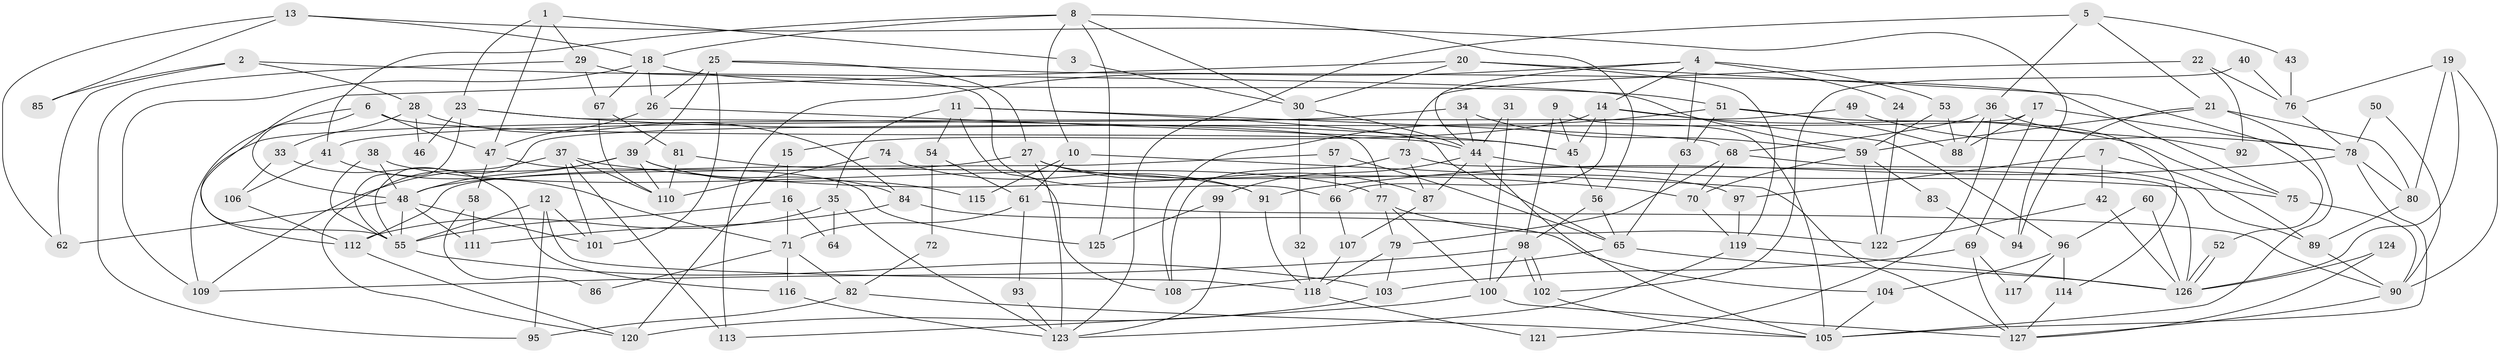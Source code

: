 // Generated by graph-tools (version 1.1) at 2025/11/02/27/25 16:11:24]
// undirected, 127 vertices, 254 edges
graph export_dot {
graph [start="1"]
  node [color=gray90,style=filled];
  1;
  2;
  3;
  4;
  5;
  6;
  7;
  8;
  9;
  10;
  11;
  12;
  13;
  14;
  15;
  16;
  17;
  18;
  19;
  20;
  21;
  22;
  23;
  24;
  25;
  26;
  27;
  28;
  29;
  30;
  31;
  32;
  33;
  34;
  35;
  36;
  37;
  38;
  39;
  40;
  41;
  42;
  43;
  44;
  45;
  46;
  47;
  48;
  49;
  50;
  51;
  52;
  53;
  54;
  55;
  56;
  57;
  58;
  59;
  60;
  61;
  62;
  63;
  64;
  65;
  66;
  67;
  68;
  69;
  70;
  71;
  72;
  73;
  74;
  75;
  76;
  77;
  78;
  79;
  80;
  81;
  82;
  83;
  84;
  85;
  86;
  87;
  88;
  89;
  90;
  91;
  92;
  93;
  94;
  95;
  96;
  97;
  98;
  99;
  100;
  101;
  102;
  103;
  104;
  105;
  106;
  107;
  108;
  109;
  110;
  111;
  112;
  113;
  114;
  115;
  116;
  117;
  118;
  119;
  120;
  121;
  122;
  123;
  124;
  125;
  126;
  127;
  1 -- 23;
  1 -- 47;
  1 -- 3;
  1 -- 29;
  2 -- 28;
  2 -- 59;
  2 -- 62;
  2 -- 85;
  3 -- 30;
  4 -- 113;
  4 -- 44;
  4 -- 14;
  4 -- 24;
  4 -- 53;
  4 -- 63;
  5 -- 36;
  5 -- 123;
  5 -- 21;
  5 -- 43;
  6 -- 48;
  6 -- 109;
  6 -- 44;
  6 -- 47;
  7 -- 97;
  7 -- 89;
  7 -- 42;
  8 -- 18;
  8 -- 30;
  8 -- 10;
  8 -- 41;
  8 -- 56;
  8 -- 125;
  9 -- 105;
  9 -- 98;
  9 -- 45;
  10 -- 61;
  10 -- 115;
  10 -- 127;
  11 -- 68;
  11 -- 65;
  11 -- 35;
  11 -- 54;
  11 -- 108;
  12 -- 55;
  12 -- 101;
  12 -- 95;
  12 -- 118;
  13 -- 18;
  13 -- 62;
  13 -- 85;
  13 -- 94;
  14 -- 75;
  14 -- 15;
  14 -- 45;
  14 -- 66;
  14 -- 96;
  15 -- 120;
  15 -- 16;
  16 -- 71;
  16 -- 55;
  16 -- 64;
  17 -- 88;
  17 -- 55;
  17 -- 69;
  17 -- 78;
  18 -- 26;
  18 -- 51;
  18 -- 67;
  18 -- 109;
  19 -- 126;
  19 -- 80;
  19 -- 76;
  19 -- 90;
  20 -- 119;
  20 -- 55;
  20 -- 30;
  20 -- 52;
  21 -- 80;
  21 -- 59;
  21 -- 94;
  21 -- 105;
  22 -- 76;
  22 -- 73;
  22 -- 92;
  23 -- 45;
  23 -- 55;
  23 -- 46;
  23 -- 77;
  24 -- 122;
  25 -- 75;
  25 -- 27;
  25 -- 26;
  25 -- 39;
  25 -- 101;
  26 -- 45;
  26 -- 47;
  27 -- 87;
  27 -- 48;
  27 -- 97;
  27 -- 123;
  28 -- 33;
  28 -- 84;
  28 -- 46;
  29 -- 66;
  29 -- 67;
  29 -- 95;
  30 -- 44;
  30 -- 32;
  31 -- 44;
  31 -- 100;
  32 -- 118;
  33 -- 106;
  33 -- 116;
  34 -- 59;
  34 -- 44;
  34 -- 41;
  35 -- 123;
  35 -- 64;
  35 -- 112;
  36 -- 88;
  36 -- 68;
  36 -- 92;
  36 -- 121;
  37 -- 101;
  37 -- 110;
  37 -- 70;
  37 -- 113;
  37 -- 120;
  38 -- 48;
  38 -- 77;
  38 -- 55;
  39 -- 109;
  39 -- 48;
  39 -- 84;
  39 -- 110;
  39 -- 115;
  40 -- 76;
  40 -- 102;
  41 -- 71;
  41 -- 106;
  42 -- 126;
  42 -- 122;
  43 -- 76;
  44 -- 99;
  44 -- 75;
  44 -- 87;
  44 -- 105;
  45 -- 56;
  47 -- 58;
  47 -- 125;
  48 -- 55;
  48 -- 62;
  48 -- 101;
  48 -- 111;
  49 -- 112;
  49 -- 78;
  50 -- 90;
  50 -- 78;
  51 -- 108;
  51 -- 63;
  51 -- 88;
  51 -- 114;
  52 -- 126;
  52 -- 126;
  53 -- 59;
  53 -- 88;
  54 -- 61;
  54 -- 72;
  55 -- 103;
  56 -- 65;
  56 -- 98;
  57 -- 66;
  57 -- 112;
  57 -- 65;
  58 -- 111;
  58 -- 86;
  59 -- 122;
  59 -- 70;
  59 -- 83;
  60 -- 126;
  60 -- 96;
  61 -- 71;
  61 -- 90;
  61 -- 93;
  63 -- 65;
  65 -- 108;
  65 -- 126;
  66 -- 107;
  67 -- 81;
  67 -- 110;
  68 -- 79;
  68 -- 70;
  68 -- 89;
  69 -- 127;
  69 -- 103;
  69 -- 117;
  70 -- 119;
  71 -- 82;
  71 -- 86;
  71 -- 116;
  72 -- 82;
  73 -- 126;
  73 -- 108;
  73 -- 87;
  74 -- 110;
  74 -- 91;
  75 -- 90;
  76 -- 78;
  77 -- 79;
  77 -- 100;
  77 -- 122;
  78 -- 105;
  78 -- 80;
  78 -- 91;
  79 -- 103;
  79 -- 118;
  80 -- 89;
  81 -- 110;
  81 -- 91;
  82 -- 95;
  82 -- 105;
  83 -- 94;
  84 -- 104;
  84 -- 111;
  87 -- 107;
  89 -- 90;
  90 -- 127;
  91 -- 118;
  93 -- 123;
  96 -- 114;
  96 -- 104;
  96 -- 117;
  97 -- 119;
  98 -- 102;
  98 -- 102;
  98 -- 100;
  98 -- 109;
  99 -- 123;
  99 -- 125;
  100 -- 113;
  100 -- 127;
  102 -- 105;
  103 -- 120;
  104 -- 105;
  106 -- 112;
  107 -- 118;
  112 -- 120;
  114 -- 127;
  116 -- 123;
  118 -- 121;
  119 -- 126;
  119 -- 123;
  124 -- 126;
  124 -- 127;
}
